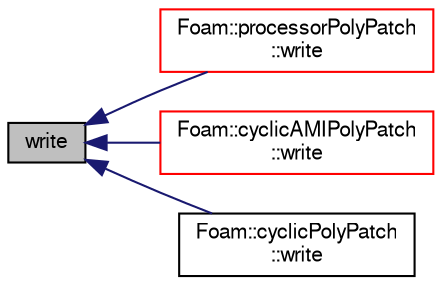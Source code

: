 digraph "write"
{
  bgcolor="transparent";
  edge [fontname="FreeSans",fontsize="10",labelfontname="FreeSans",labelfontsize="10"];
  node [fontname="FreeSans",fontsize="10",shape=record];
  rankdir="LR";
  Node1 [label="write",height=0.2,width=0.4,color="black", fillcolor="grey75", style="filled" fontcolor="black"];
  Node1 -> Node2 [dir="back",color="midnightblue",fontsize="10",style="solid",fontname="FreeSans"];
  Node2 [label="Foam::processorPolyPatch\l::write",height=0.2,width=0.4,color="red",URL="$a01938.html#a0941061ad5a26be83b4107d05750ace6",tooltip="Write the polyPatch data as a dictionary. "];
  Node1 -> Node3 [dir="back",color="midnightblue",fontsize="10",style="solid",fontname="FreeSans"];
  Node3 [label="Foam::cyclicAMIPolyPatch\l::write",height=0.2,width=0.4,color="red",URL="$a00453.html#a0941061ad5a26be83b4107d05750ace6",tooltip="Write the polyPatch data as a dictionary. "];
  Node1 -> Node4 [dir="back",color="midnightblue",fontsize="10",style="solid",fontname="FreeSans"];
  Node4 [label="Foam::cyclicPolyPatch\l::write",height=0.2,width=0.4,color="black",URL="$a00463.html#a0941061ad5a26be83b4107d05750ace6",tooltip="Write the polyPatch data as a dictionary. "];
}
